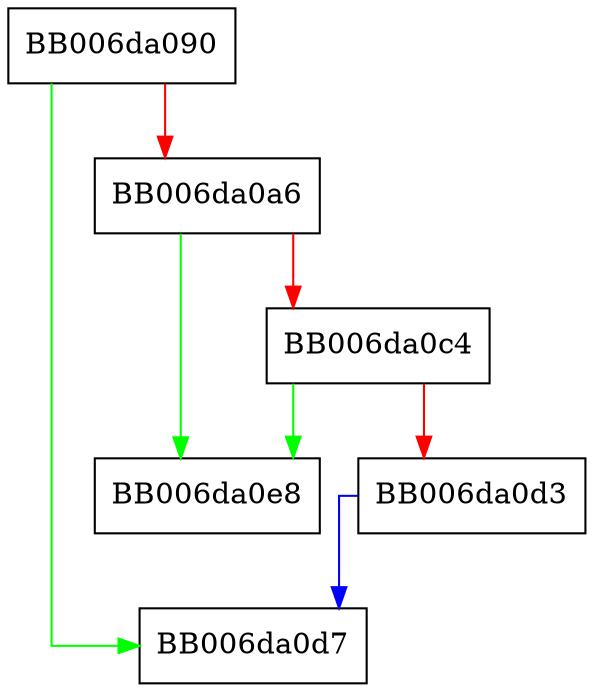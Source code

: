 digraph cmac_new {
  node [shape="box"];
  graph [splines=ortho];
  BB006da090 -> BB006da0d7 [color="green"];
  BB006da090 -> BB006da0a6 [color="red"];
  BB006da0a6 -> BB006da0e8 [color="green"];
  BB006da0a6 -> BB006da0c4 [color="red"];
  BB006da0c4 -> BB006da0e8 [color="green"];
  BB006da0c4 -> BB006da0d3 [color="red"];
  BB006da0d3 -> BB006da0d7 [color="blue"];
}